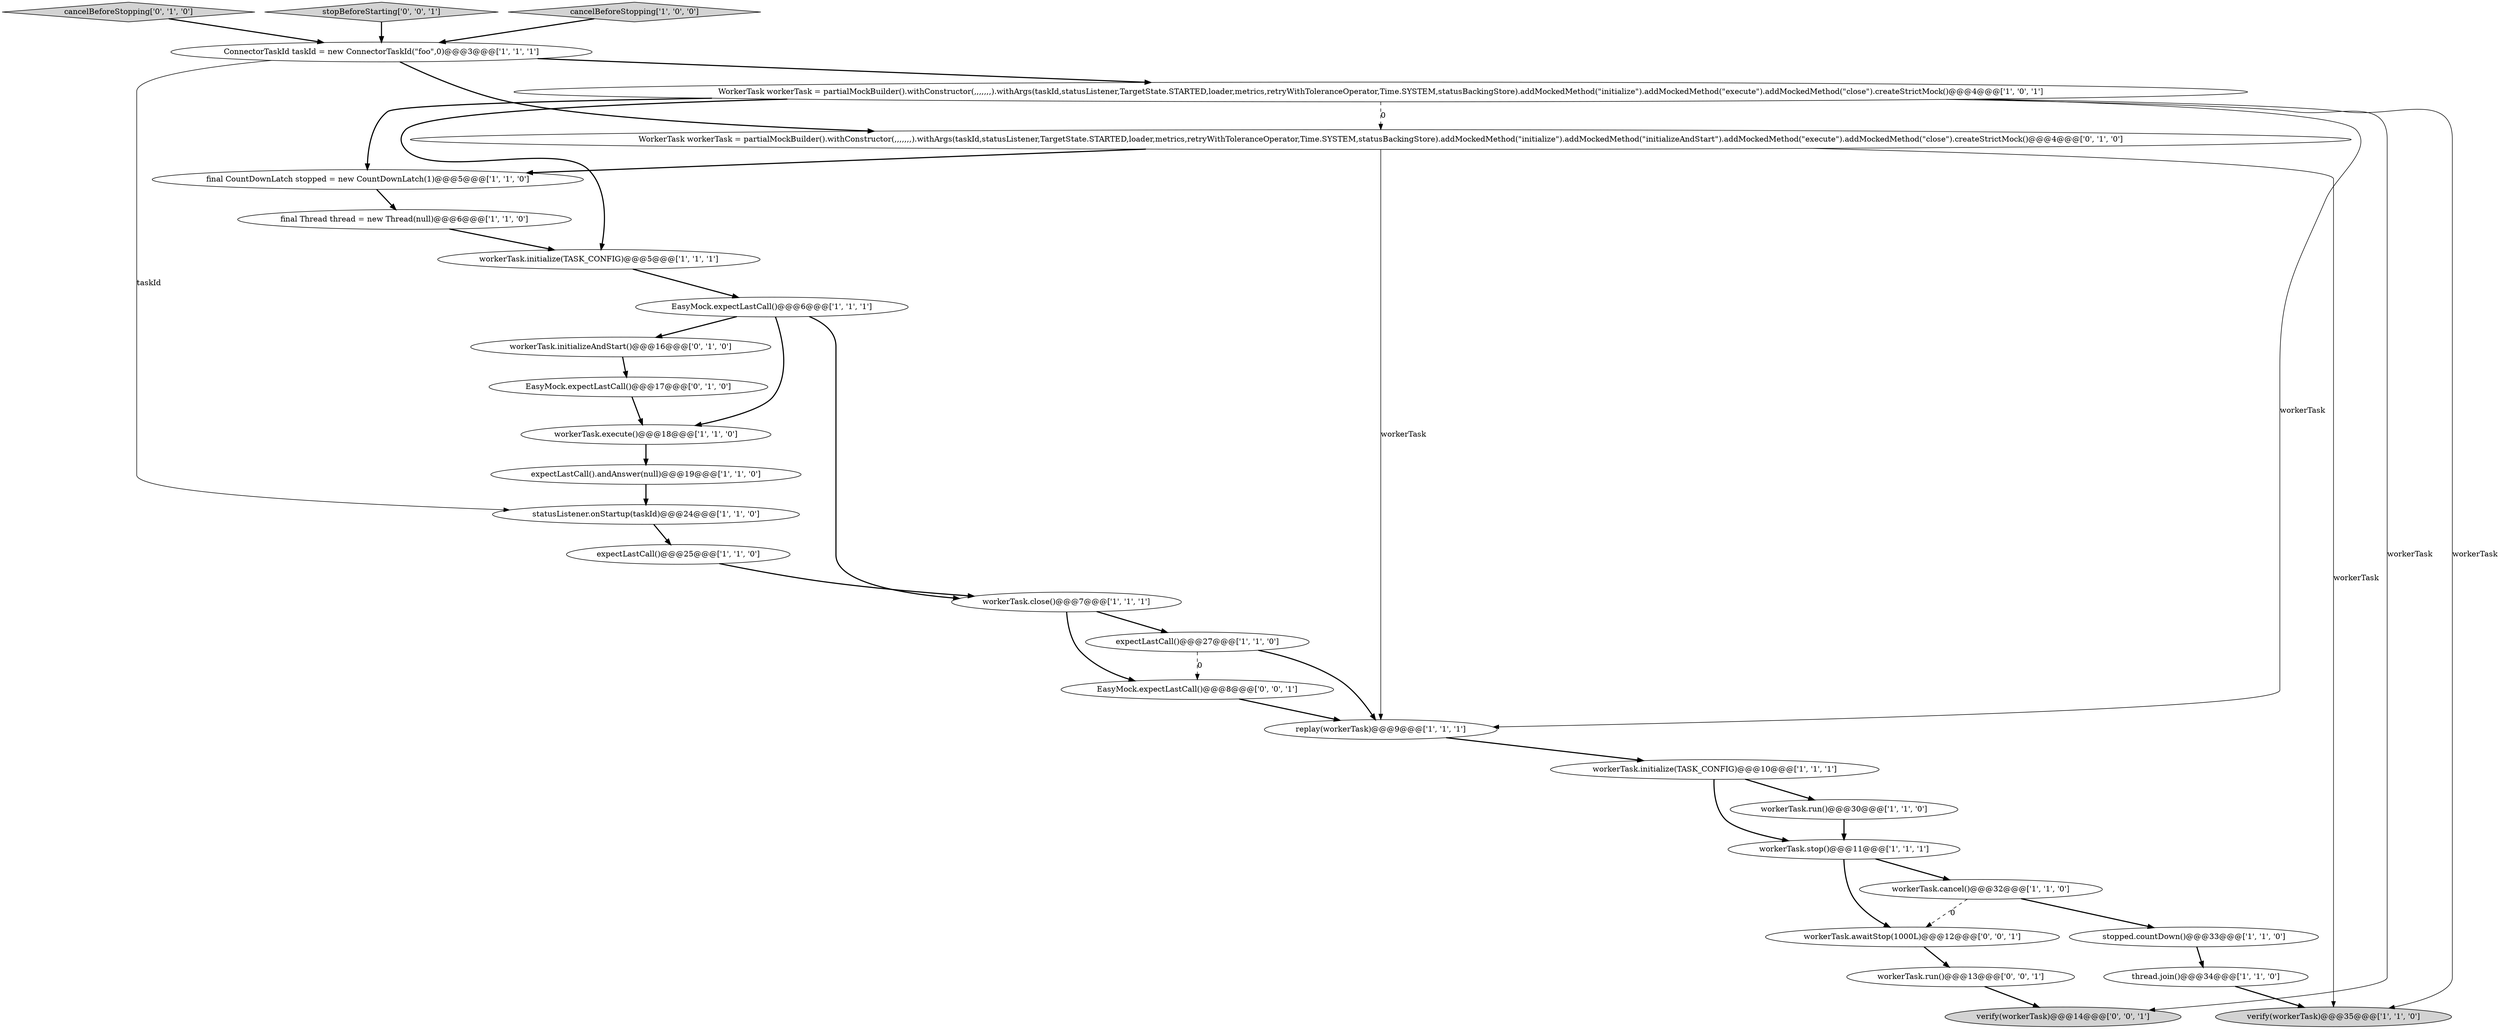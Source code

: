 digraph {
24 [style = filled, label = "WorkerTask workerTask = partialMockBuilder().withConstructor(,,,,,,,).withArgs(taskId,statusListener,TargetState.STARTED,loader,metrics,retryWithToleranceOperator,Time.SYSTEM,statusBackingStore).addMockedMethod(\"initialize\").addMockedMethod(\"initializeAndStart\").addMockedMethod(\"execute\").addMockedMethod(\"close\").createStrictMock()@@@4@@@['0', '1', '0']", fillcolor = white, shape = ellipse image = "AAA1AAABBB2BBB"];
6 [style = filled, label = "EasyMock.expectLastCall()@@@6@@@['1', '1', '1']", fillcolor = white, shape = ellipse image = "AAA0AAABBB1BBB"];
22 [style = filled, label = "cancelBeforeStopping['0', '1', '0']", fillcolor = lightgray, shape = diamond image = "AAA0AAABBB2BBB"];
25 [style = filled, label = "stopBeforeStarting['0', '0', '1']", fillcolor = lightgray, shape = diamond image = "AAA0AAABBB3BBB"];
26 [style = filled, label = "workerTask.awaitStop(1000L)@@@12@@@['0', '0', '1']", fillcolor = white, shape = ellipse image = "AAA0AAABBB3BBB"];
19 [style = filled, label = "workerTask.close()@@@7@@@['1', '1', '1']", fillcolor = white, shape = ellipse image = "AAA0AAABBB1BBB"];
2 [style = filled, label = "cancelBeforeStopping['1', '0', '0']", fillcolor = lightgray, shape = diamond image = "AAA0AAABBB1BBB"];
15 [style = filled, label = "expectLastCall().andAnswer(null)@@@19@@@['1', '1', '0']", fillcolor = white, shape = ellipse image = "AAA0AAABBB1BBB"];
9 [style = filled, label = "replay(workerTask)@@@9@@@['1', '1', '1']", fillcolor = white, shape = ellipse image = "AAA0AAABBB1BBB"];
7 [style = filled, label = "workerTask.stop()@@@11@@@['1', '1', '1']", fillcolor = white, shape = ellipse image = "AAA0AAABBB1BBB"];
1 [style = filled, label = "stopped.countDown()@@@33@@@['1', '1', '0']", fillcolor = white, shape = ellipse image = "AAA0AAABBB1BBB"];
8 [style = filled, label = "workerTask.initialize(TASK_CONFIG)@@@10@@@['1', '1', '1']", fillcolor = white, shape = ellipse image = "AAA0AAABBB1BBB"];
11 [style = filled, label = "workerTask.execute()@@@18@@@['1', '1', '0']", fillcolor = white, shape = ellipse image = "AAA0AAABBB1BBB"];
0 [style = filled, label = "final CountDownLatch stopped = new CountDownLatch(1)@@@5@@@['1', '1', '0']", fillcolor = white, shape = ellipse image = "AAA0AAABBB1BBB"];
18 [style = filled, label = "ConnectorTaskId taskId = new ConnectorTaskId(\"foo\",0)@@@3@@@['1', '1', '1']", fillcolor = white, shape = ellipse image = "AAA0AAABBB1BBB"];
13 [style = filled, label = "statusListener.onStartup(taskId)@@@24@@@['1', '1', '0']", fillcolor = white, shape = ellipse image = "AAA0AAABBB1BBB"];
10 [style = filled, label = "workerTask.cancel()@@@32@@@['1', '1', '0']", fillcolor = white, shape = ellipse image = "AAA0AAABBB1BBB"];
29 [style = filled, label = "verify(workerTask)@@@14@@@['0', '0', '1']", fillcolor = lightgray, shape = ellipse image = "AAA0AAABBB3BBB"];
4 [style = filled, label = "thread.join()@@@34@@@['1', '1', '0']", fillcolor = white, shape = ellipse image = "AAA0AAABBB1BBB"];
23 [style = filled, label = "workerTask.initializeAndStart()@@@16@@@['0', '1', '0']", fillcolor = white, shape = ellipse image = "AAA1AAABBB2BBB"];
20 [style = filled, label = "workerTask.initialize(TASK_CONFIG)@@@5@@@['1', '1', '1']", fillcolor = white, shape = ellipse image = "AAA0AAABBB1BBB"];
21 [style = filled, label = "EasyMock.expectLastCall()@@@17@@@['0', '1', '0']", fillcolor = white, shape = ellipse image = "AAA1AAABBB2BBB"];
16 [style = filled, label = "workerTask.run()@@@30@@@['1', '1', '0']", fillcolor = white, shape = ellipse image = "AAA0AAABBB1BBB"];
27 [style = filled, label = "workerTask.run()@@@13@@@['0', '0', '1']", fillcolor = white, shape = ellipse image = "AAA0AAABBB3BBB"];
12 [style = filled, label = "WorkerTask workerTask = partialMockBuilder().withConstructor(,,,,,,,).withArgs(taskId,statusListener,TargetState.STARTED,loader,metrics,retryWithToleranceOperator,Time.SYSTEM,statusBackingStore).addMockedMethod(\"initialize\").addMockedMethod(\"execute\").addMockedMethod(\"close\").createStrictMock()@@@4@@@['1', '0', '1']", fillcolor = white, shape = ellipse image = "AAA0AAABBB1BBB"];
5 [style = filled, label = "final Thread thread = new Thread(null)@@@6@@@['1', '1', '0']", fillcolor = white, shape = ellipse image = "AAA0AAABBB1BBB"];
14 [style = filled, label = "expectLastCall()@@@25@@@['1', '1', '0']", fillcolor = white, shape = ellipse image = "AAA0AAABBB1BBB"];
17 [style = filled, label = "expectLastCall()@@@27@@@['1', '1', '0']", fillcolor = white, shape = ellipse image = "AAA0AAABBB1BBB"];
28 [style = filled, label = "EasyMock.expectLastCall()@@@8@@@['0', '0', '1']", fillcolor = white, shape = ellipse image = "AAA0AAABBB3BBB"];
3 [style = filled, label = "verify(workerTask)@@@35@@@['1', '1', '0']", fillcolor = lightgray, shape = ellipse image = "AAA0AAABBB1BBB"];
8->16 [style = bold, label=""];
12->0 [style = bold, label=""];
21->11 [style = bold, label=""];
20->6 [style = bold, label=""];
19->28 [style = bold, label=""];
7->10 [style = bold, label=""];
18->24 [style = bold, label=""];
6->11 [style = bold, label=""];
24->3 [style = solid, label="workerTask"];
12->9 [style = solid, label="workerTask"];
7->26 [style = bold, label=""];
11->15 [style = bold, label=""];
14->19 [style = bold, label=""];
24->0 [style = bold, label=""];
6->19 [style = bold, label=""];
25->18 [style = bold, label=""];
26->27 [style = bold, label=""];
24->9 [style = solid, label="workerTask"];
12->24 [style = dashed, label="0"];
27->29 [style = bold, label=""];
23->21 [style = bold, label=""];
10->1 [style = bold, label=""];
2->18 [style = bold, label=""];
18->13 [style = solid, label="taskId"];
19->17 [style = bold, label=""];
17->9 [style = bold, label=""];
5->20 [style = bold, label=""];
15->13 [style = bold, label=""];
22->18 [style = bold, label=""];
12->20 [style = bold, label=""];
1->4 [style = bold, label=""];
10->26 [style = dashed, label="0"];
16->7 [style = bold, label=""];
8->7 [style = bold, label=""];
18->12 [style = bold, label=""];
9->8 [style = bold, label=""];
0->5 [style = bold, label=""];
17->28 [style = dashed, label="0"];
13->14 [style = bold, label=""];
6->23 [style = bold, label=""];
4->3 [style = bold, label=""];
12->3 [style = solid, label="workerTask"];
28->9 [style = bold, label=""];
12->29 [style = solid, label="workerTask"];
}
